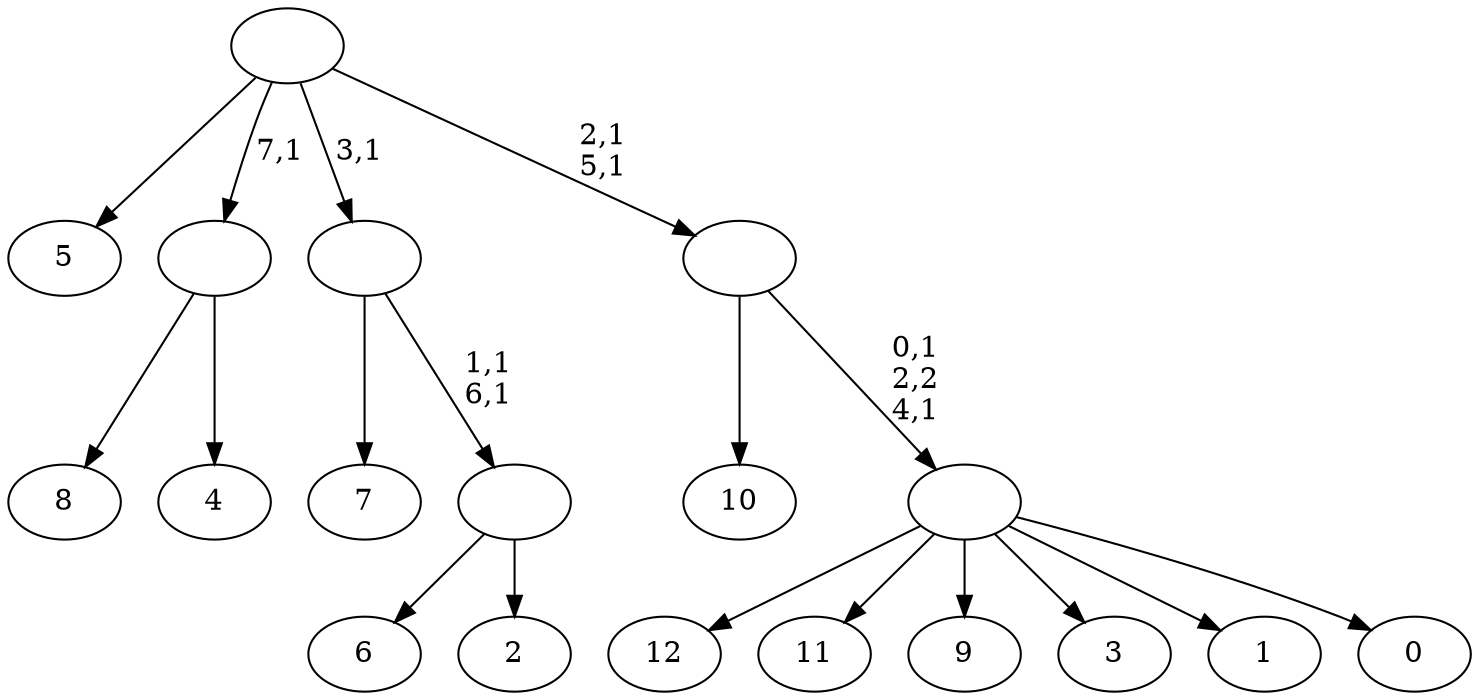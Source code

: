 digraph T {
	21 [label="12"]
	20 [label="11"]
	19 [label="10"]
	18 [label="9"]
	17 [label="8"]
	16 [label="7"]
	15 [label="6"]
	14 [label="5"]
	13 [label="4"]
	12 [label=""]
	11 [label="3"]
	10 [label="2"]
	9 [label=""]
	7 [label=""]
	6 [label="1"]
	5 [label="0"]
	4 [label=""]
	2 [label=""]
	0 [label=""]
	12 -> 17 [label=""]
	12 -> 13 [label=""]
	9 -> 15 [label=""]
	9 -> 10 [label=""]
	7 -> 9 [label="1,1\n6,1"]
	7 -> 16 [label=""]
	4 -> 21 [label=""]
	4 -> 20 [label=""]
	4 -> 18 [label=""]
	4 -> 11 [label=""]
	4 -> 6 [label=""]
	4 -> 5 [label=""]
	2 -> 4 [label="0,1\n2,2\n4,1"]
	2 -> 19 [label=""]
	0 -> 2 [label="2,1\n5,1"]
	0 -> 14 [label=""]
	0 -> 12 [label="7,1"]
	0 -> 7 [label="3,1"]
}
